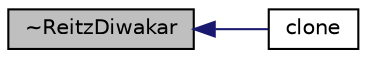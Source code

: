digraph "~ReitzDiwakar"
{
  bgcolor="transparent";
  edge [fontname="Helvetica",fontsize="10",labelfontname="Helvetica",labelfontsize="10"];
  node [fontname="Helvetica",fontsize="10",shape=record];
  rankdir="LR";
  Node16 [label="~ReitzDiwakar",height=0.2,width=0.4,color="black", fillcolor="grey75", style="filled", fontcolor="black"];
  Node16 -> Node17 [dir="back",color="midnightblue",fontsize="10",style="solid",fontname="Helvetica"];
  Node17 [label="clone",height=0.2,width=0.4,color="black",URL="$a25701.html#aecde521ae19b7771392bf21ec43e0ccf",tooltip="Construct and return a clone. "];
}
